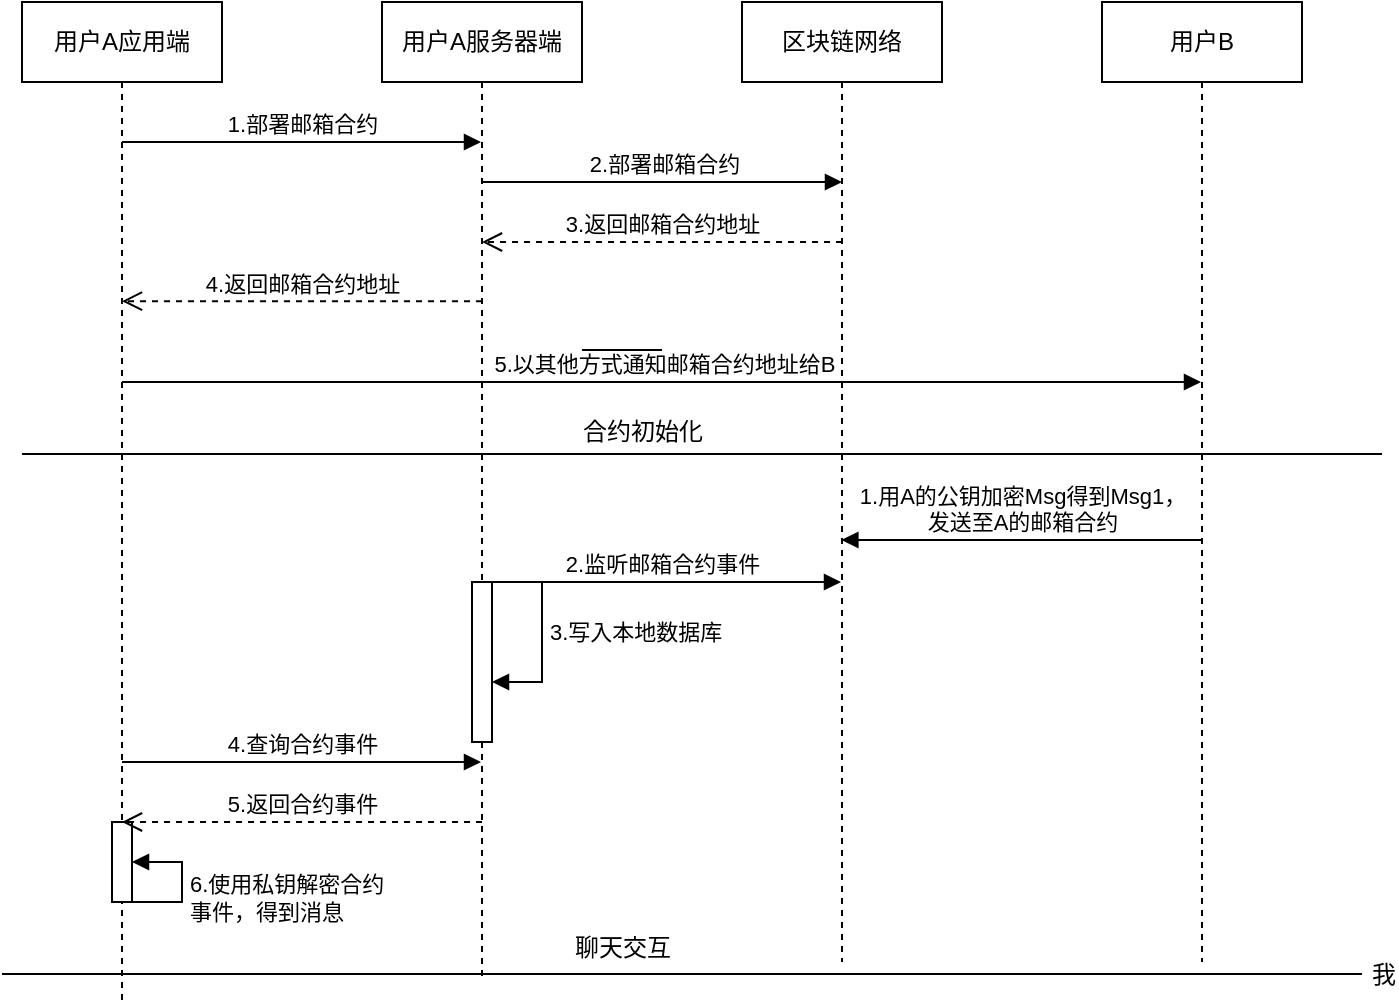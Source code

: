 <mxfile version="22.1.0" type="github">
  <diagram name="第 1 页" id="wrElIc0J3-vcsjwYYvaI">
    <mxGraphModel dx="1122" dy="636" grid="1" gridSize="10" guides="1" tooltips="1" connect="1" arrows="1" fold="1" page="1" pageScale="1" pageWidth="827" pageHeight="1169" math="0" shadow="0">
      <root>
        <mxCell id="0" />
        <mxCell id="1" parent="0" />
        <mxCell id="g6J9051ywHuHmLKc-1Pv-1" value="用户A应用端" style="shape=umlLifeline;perimeter=lifelinePerimeter;whiteSpace=wrap;html=1;container=1;dropTarget=0;collapsible=0;recursiveResize=0;outlineConnect=0;portConstraint=eastwest;newEdgeStyle={&quot;curved&quot;:0,&quot;rounded&quot;:0};" vertex="1" parent="1">
          <mxGeometry x="110" y="100" width="100" height="500" as="geometry" />
        </mxCell>
        <mxCell id="g6J9051ywHuHmLKc-1Pv-35" value="" style="html=1;points=[[0,0,0,0,5],[0,1,0,0,-5],[1,0,0,0,5],[1,1,0,0,-5]];perimeter=orthogonalPerimeter;outlineConnect=0;targetShapes=umlLifeline;portConstraint=eastwest;newEdgeStyle={&quot;curved&quot;:0,&quot;rounded&quot;:0};" vertex="1" parent="g6J9051ywHuHmLKc-1Pv-1">
          <mxGeometry x="45" y="410" width="10" height="40" as="geometry" />
        </mxCell>
        <mxCell id="g6J9051ywHuHmLKc-1Pv-36" value="6.使用私钥解密合约&lt;br&gt;事件，得到消息" style="html=1;align=left;spacingLeft=2;endArrow=block;rounded=0;edgeStyle=orthogonalEdgeStyle;curved=0;rounded=0;" edge="1" target="g6J9051ywHuHmLKc-1Pv-35" parent="g6J9051ywHuHmLKc-1Pv-1">
          <mxGeometry relative="1" as="geometry">
            <mxPoint x="60" y="450" as="sourcePoint" />
            <Array as="points">
              <mxPoint x="50" y="450" />
              <mxPoint x="80" y="450" />
              <mxPoint x="80" y="420" />
            </Array>
            <mxPoint as="offset" />
          </mxGeometry>
        </mxCell>
        <mxCell id="g6J9051ywHuHmLKc-1Pv-2" value="用户A服务器端" style="shape=umlLifeline;perimeter=lifelinePerimeter;whiteSpace=wrap;html=1;container=1;dropTarget=0;collapsible=0;recursiveResize=0;outlineConnect=0;portConstraint=eastwest;newEdgeStyle={&quot;curved&quot;:0,&quot;rounded&quot;:0};" vertex="1" parent="1">
          <mxGeometry x="290" y="100" width="100" height="490" as="geometry" />
        </mxCell>
        <mxCell id="g6J9051ywHuHmLKc-1Pv-27" value="" style="html=1;points=[[0,0,0,0,5],[0,1,0,0,-5],[1,0,0,0,5],[1,1,0,0,-5]];perimeter=orthogonalPerimeter;outlineConnect=0;targetShapes=umlLifeline;portConstraint=eastwest;newEdgeStyle={&quot;curved&quot;:0,&quot;rounded&quot;:0};" vertex="1" parent="g6J9051ywHuHmLKc-1Pv-2">
          <mxGeometry x="45" y="290" width="10" height="80" as="geometry" />
        </mxCell>
        <mxCell id="g6J9051ywHuHmLKc-1Pv-28" value="3.写入本地数据库" style="html=1;align=left;spacingLeft=2;endArrow=block;rounded=0;edgeStyle=orthogonalEdgeStyle;curved=0;rounded=0;" edge="1" target="g6J9051ywHuHmLKc-1Pv-27" parent="g6J9051ywHuHmLKc-1Pv-2" source="g6J9051ywHuHmLKc-1Pv-27">
          <mxGeometry x="-0.002" relative="1" as="geometry">
            <mxPoint x="60" y="310" as="sourcePoint" />
            <Array as="points">
              <mxPoint x="80" y="290" />
              <mxPoint x="80" y="340" />
            </Array>
            <mxPoint as="offset" />
          </mxGeometry>
        </mxCell>
        <mxCell id="g6J9051ywHuHmLKc-1Pv-3" value="区块链网络" style="shape=umlLifeline;perimeter=lifelinePerimeter;whiteSpace=wrap;html=1;container=1;dropTarget=0;collapsible=0;recursiveResize=0;outlineConnect=0;portConstraint=eastwest;newEdgeStyle={&quot;curved&quot;:0,&quot;rounded&quot;:0};" vertex="1" parent="1">
          <mxGeometry x="470" y="100" width="100" height="480" as="geometry" />
        </mxCell>
        <mxCell id="g6J9051ywHuHmLKc-1Pv-4" value="1.部署邮箱合约" style="html=1;verticalAlign=bottom;endArrow=block;curved=0;rounded=0;" edge="1" parent="1" target="g6J9051ywHuHmLKc-1Pv-2">
          <mxGeometry x="0.003" width="80" relative="1" as="geometry">
            <mxPoint x="160" y="170" as="sourcePoint" />
            <mxPoint x="240" y="170" as="targetPoint" />
            <mxPoint as="offset" />
          </mxGeometry>
        </mxCell>
        <mxCell id="g6J9051ywHuHmLKc-1Pv-5" value="2.部署邮箱合约" style="html=1;verticalAlign=bottom;endArrow=block;curved=0;rounded=0;" edge="1" parent="1">
          <mxGeometry x="0.003" width="80" relative="1" as="geometry">
            <mxPoint x="340" y="190" as="sourcePoint" />
            <mxPoint x="520" y="190" as="targetPoint" />
            <mxPoint as="offset" />
          </mxGeometry>
        </mxCell>
        <mxCell id="g6J9051ywHuHmLKc-1Pv-6" value="3.返回邮箱合约地址" style="html=1;verticalAlign=bottom;endArrow=open;dashed=1;endSize=8;curved=0;rounded=0;" edge="1" parent="1" target="g6J9051ywHuHmLKc-1Pv-2">
          <mxGeometry x="0.003" relative="1" as="geometry">
            <mxPoint x="520" y="220" as="sourcePoint" />
            <mxPoint x="440" y="220" as="targetPoint" />
            <mxPoint as="offset" />
          </mxGeometry>
        </mxCell>
        <mxCell id="g6J9051ywHuHmLKc-1Pv-8" value="4.返回邮箱合约地址" style="html=1;verticalAlign=bottom;endArrow=open;dashed=1;endSize=8;curved=0;rounded=0;" edge="1" parent="1">
          <mxGeometry x="0.003" relative="1" as="geometry">
            <mxPoint x="340" y="249.6" as="sourcePoint" />
            <mxPoint x="160" y="249.6" as="targetPoint" />
            <mxPoint as="offset" />
          </mxGeometry>
        </mxCell>
        <mxCell id="g6J9051ywHuHmLKc-1Pv-9" value="用户B" style="shape=umlLifeline;perimeter=lifelinePerimeter;whiteSpace=wrap;html=1;container=1;dropTarget=0;collapsible=0;recursiveResize=0;outlineConnect=0;portConstraint=eastwest;newEdgeStyle={&quot;curved&quot;:0,&quot;rounded&quot;:0};" vertex="1" parent="1">
          <mxGeometry x="650" y="100" width="100" height="480" as="geometry" />
        </mxCell>
        <mxCell id="g6J9051ywHuHmLKc-1Pv-10" value="5.以其他方式通知邮箱合约地址给B" style="html=1;verticalAlign=bottom;endArrow=block;curved=0;rounded=0;" edge="1" parent="1" target="g6J9051ywHuHmLKc-1Pv-9">
          <mxGeometry x="0.002" width="80" relative="1" as="geometry">
            <mxPoint x="160" y="290" as="sourcePoint" />
            <mxPoint x="340" y="290" as="targetPoint" />
            <mxPoint as="offset" />
          </mxGeometry>
        </mxCell>
        <mxCell id="g6J9051ywHuHmLKc-1Pv-11" value="" style="line;strokeWidth=1;fillColor=none;align=left;verticalAlign=middle;spacingTop=-1;spacingLeft=3;spacingRight=3;rotatable=0;labelPosition=right;points=[];portConstraint=eastwest;strokeColor=inherit;" vertex="1" parent="1">
          <mxGeometry x="390" y="270" width="40" height="8" as="geometry" />
        </mxCell>
        <mxCell id="g6J9051ywHuHmLKc-1Pv-13" value="" style="line;strokeWidth=1;fillColor=none;align=left;verticalAlign=middle;spacingTop=-1;spacingLeft=3;spacingRight=3;rotatable=0;labelPosition=right;points=[];portConstraint=eastwest;strokeColor=inherit;" vertex="1" parent="1">
          <mxGeometry x="110" y="322" width="680" height="8" as="geometry" />
        </mxCell>
        <mxCell id="g6J9051ywHuHmLKc-1Pv-14" value="合约初始化" style="text;html=1;align=center;verticalAlign=middle;resizable=0;points=[];autosize=1;strokeColor=none;fillColor=none;" vertex="1" parent="1">
          <mxGeometry x="380" y="300" width="80" height="30" as="geometry" />
        </mxCell>
        <mxCell id="g6J9051ywHuHmLKc-1Pv-15" value="1.用A的公钥加密Msg得到Msg1，&lt;br&gt;发送至A的邮箱合约" style="html=1;verticalAlign=bottom;endArrow=block;curved=0;rounded=0;" edge="1" parent="1">
          <mxGeometry x="0.003" width="80" relative="1" as="geometry">
            <mxPoint x="700" y="369" as="sourcePoint" />
            <mxPoint x="519.7" y="369" as="targetPoint" />
            <mxPoint as="offset" />
          </mxGeometry>
        </mxCell>
        <mxCell id="g6J9051ywHuHmLKc-1Pv-31" value="2.监听邮箱合约事件" style="html=1;verticalAlign=bottom;endArrow=block;curved=0;rounded=0;" edge="1" parent="1" target="g6J9051ywHuHmLKc-1Pv-3">
          <mxGeometry width="80" relative="1" as="geometry">
            <mxPoint x="340" y="390" as="sourcePoint" />
            <mxPoint x="420" y="390" as="targetPoint" />
          </mxGeometry>
        </mxCell>
        <mxCell id="g6J9051ywHuHmLKc-1Pv-32" value="4.查询合约事件" style="html=1;verticalAlign=bottom;endArrow=block;curved=0;rounded=0;" edge="1" parent="1" target="g6J9051ywHuHmLKc-1Pv-2">
          <mxGeometry width="80" relative="1" as="geometry">
            <mxPoint x="160" y="480" as="sourcePoint" />
            <mxPoint x="240" y="480" as="targetPoint" />
          </mxGeometry>
        </mxCell>
        <mxCell id="g6J9051ywHuHmLKc-1Pv-33" value="5.返回合约事件" style="html=1;verticalAlign=bottom;endArrow=open;dashed=1;endSize=8;curved=0;rounded=0;" edge="1" parent="1" target="g6J9051ywHuHmLKc-1Pv-1">
          <mxGeometry relative="1" as="geometry">
            <mxPoint x="340" y="510" as="sourcePoint" />
            <mxPoint x="260" y="510" as="targetPoint" />
          </mxGeometry>
        </mxCell>
        <mxCell id="g6J9051ywHuHmLKc-1Pv-37" value="我" style="line;strokeWidth=1;fillColor=none;align=left;verticalAlign=middle;spacingTop=-1;spacingLeft=3;spacingRight=3;rotatable=0;labelPosition=right;points=[];portConstraint=eastwest;strokeColor=inherit;" vertex="1" parent="1">
          <mxGeometry x="100" y="582" width="680" height="8" as="geometry" />
        </mxCell>
        <mxCell id="g6J9051ywHuHmLKc-1Pv-39" value="聊天交互" style="text;html=1;align=center;verticalAlign=middle;resizable=0;points=[];autosize=1;strokeColor=none;fillColor=none;" vertex="1" parent="1">
          <mxGeometry x="375" y="558" width="70" height="30" as="geometry" />
        </mxCell>
      </root>
    </mxGraphModel>
  </diagram>
</mxfile>
